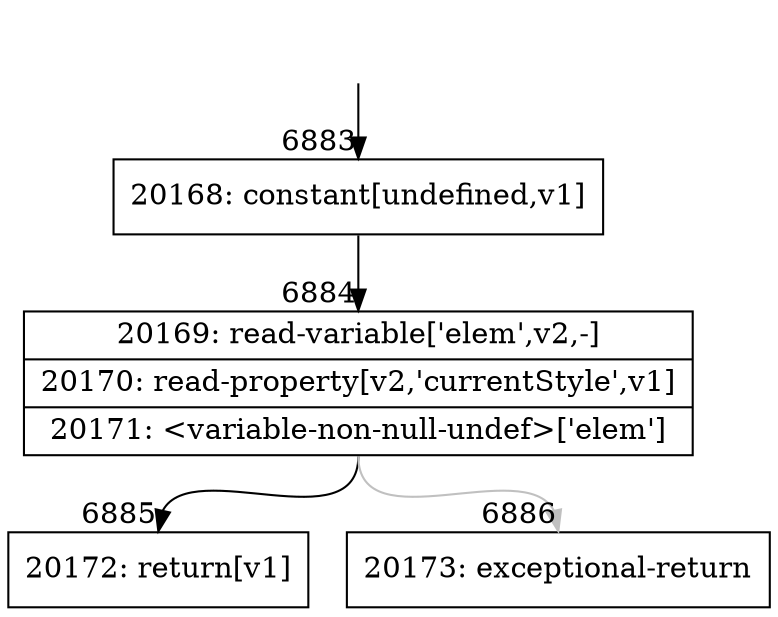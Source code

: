 digraph {
rankdir="TD"
BB_entry432[shape=none,label=""];
BB_entry432 -> BB6883 [tailport=s, headport=n, headlabel="    6883"]
BB6883 [shape=record label="{20168: constant[undefined,v1]}" ] 
BB6883 -> BB6884 [tailport=s, headport=n, headlabel="      6884"]
BB6884 [shape=record label="{20169: read-variable['elem',v2,-]|20170: read-property[v2,'currentStyle',v1]|20171: \<variable-non-null-undef\>['elem']}" ] 
BB6884 -> BB6885 [tailport=s, headport=n, headlabel="      6885"]
BB6884 -> BB6886 [tailport=s, headport=n, color=gray, headlabel="      6886"]
BB6885 [shape=record label="{20172: return[v1]}" ] 
BB6886 [shape=record label="{20173: exceptional-return}" ] 
}
